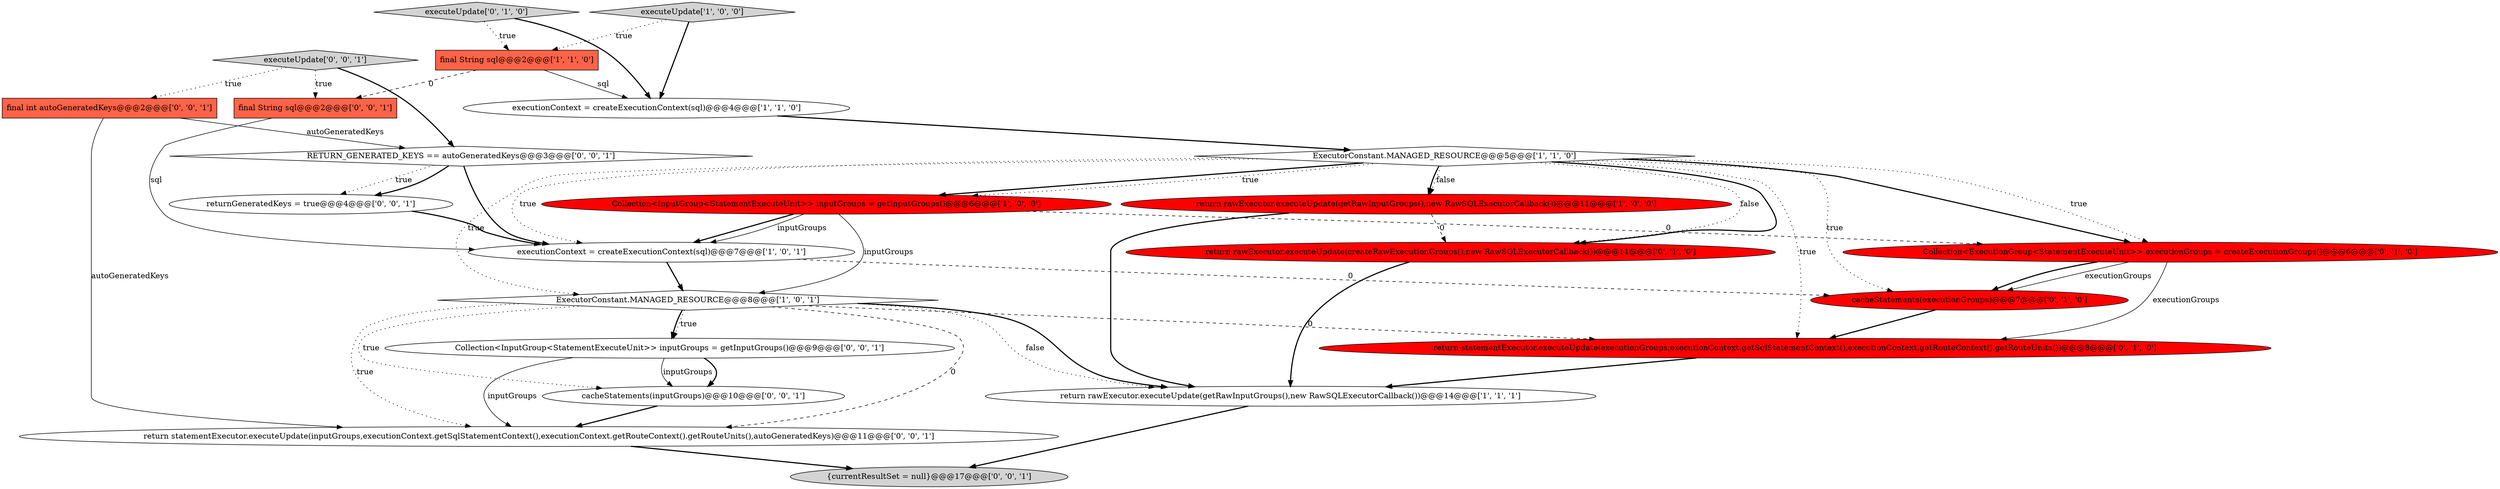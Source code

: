 digraph {
6 [style = filled, label = "final String sql@@@2@@@['1', '1', '0']", fillcolor = tomato, shape = box image = "AAA0AAABBB1BBB"];
20 [style = filled, label = "final int autoGeneratedKeys@@@2@@@['0', '0', '1']", fillcolor = tomato, shape = box image = "AAA0AAABBB3BBB"];
1 [style = filled, label = "return rawExecutor.executeUpdate(getRawInputGroups(),new RawSQLExecutorCallback())@@@11@@@['1', '0', '0']", fillcolor = red, shape = ellipse image = "AAA1AAABBB1BBB"];
13 [style = filled, label = "executeUpdate['0', '1', '0']", fillcolor = lightgray, shape = diamond image = "AAA0AAABBB2BBB"];
8 [style = filled, label = "return rawExecutor.executeUpdate(getRawInputGroups(),new RawSQLExecutorCallback())@@@14@@@['1', '1', '1']", fillcolor = white, shape = ellipse image = "AAA0AAABBB1BBB"];
14 [style = filled, label = "returnGeneratedKeys = true@@@4@@@['0', '0', '1']", fillcolor = white, shape = ellipse image = "AAA0AAABBB3BBB"];
22 [style = filled, label = "final String sql@@@2@@@['0', '0', '1']", fillcolor = tomato, shape = box image = "AAA0AAABBB3BBB"];
3 [style = filled, label = "ExecutorConstant.MANAGED_RESOURCE@@@5@@@['1', '1', '0']", fillcolor = white, shape = diamond image = "AAA0AAABBB1BBB"];
21 [style = filled, label = "{currentResultSet = null}@@@17@@@['0', '0', '1']", fillcolor = lightgray, shape = ellipse image = "AAA0AAABBB3BBB"];
5 [style = filled, label = "executeUpdate['1', '0', '0']", fillcolor = lightgray, shape = diamond image = "AAA0AAABBB1BBB"];
16 [style = filled, label = "RETURN_GENERATED_KEYS == autoGeneratedKeys@@@3@@@['0', '0', '1']", fillcolor = white, shape = diamond image = "AAA0AAABBB3BBB"];
7 [style = filled, label = "ExecutorConstant.MANAGED_RESOURCE@@@8@@@['1', '0', '1']", fillcolor = white, shape = diamond image = "AAA0AAABBB1BBB"];
18 [style = filled, label = "Collection<InputGroup<StatementExecuteUnit>> inputGroups = getInputGroups()@@@9@@@['0', '0', '1']", fillcolor = white, shape = ellipse image = "AAA0AAABBB3BBB"];
9 [style = filled, label = "return rawExecutor.executeUpdate(createRawExecutionGroups(),new RawSQLExecutorCallback())@@@11@@@['0', '1', '0']", fillcolor = red, shape = ellipse image = "AAA1AAABBB2BBB"];
17 [style = filled, label = "return statementExecutor.executeUpdate(inputGroups,executionContext.getSqlStatementContext(),executionContext.getRouteContext().getRouteUnits(),autoGeneratedKeys)@@@11@@@['0', '0', '1']", fillcolor = white, shape = ellipse image = "AAA0AAABBB3BBB"];
12 [style = filled, label = "return statementExecutor.executeUpdate(executionGroups,executionContext.getSqlStatementContext(),executionContext.getRouteContext().getRouteUnits())@@@8@@@['0', '1', '0']", fillcolor = red, shape = ellipse image = "AAA1AAABBB2BBB"];
10 [style = filled, label = "cacheStatements(executionGroups)@@@7@@@['0', '1', '0']", fillcolor = red, shape = ellipse image = "AAA1AAABBB2BBB"];
11 [style = filled, label = "Collection<ExecutionGroup<StatementExecuteUnit>> executionGroups = createExecutionGroups()@@@6@@@['0', '1', '0']", fillcolor = red, shape = ellipse image = "AAA1AAABBB2BBB"];
4 [style = filled, label = "executionContext = createExecutionContext(sql)@@@7@@@['1', '0', '1']", fillcolor = white, shape = ellipse image = "AAA0AAABBB1BBB"];
2 [style = filled, label = "Collection<InputGroup<StatementExecuteUnit>> inputGroups = getInputGroups()@@@6@@@['1', '0', '0']", fillcolor = red, shape = ellipse image = "AAA1AAABBB1BBB"];
0 [style = filled, label = "executionContext = createExecutionContext(sql)@@@4@@@['1', '1', '0']", fillcolor = white, shape = ellipse image = "AAA0AAABBB1BBB"];
15 [style = filled, label = "cacheStatements(inputGroups)@@@10@@@['0', '0', '1']", fillcolor = white, shape = ellipse image = "AAA0AAABBB3BBB"];
19 [style = filled, label = "executeUpdate['0', '0', '1']", fillcolor = lightgray, shape = diamond image = "AAA0AAABBB3BBB"];
0->3 [style = bold, label=""];
11->10 [style = solid, label="executionGroups"];
3->11 [style = dotted, label="true"];
13->6 [style = dotted, label="true"];
3->7 [style = dotted, label="true"];
3->9 [style = dotted, label="false"];
1->8 [style = bold, label=""];
3->1 [style = bold, label=""];
7->17 [style = dashed, label="0"];
19->20 [style = dotted, label="true"];
20->17 [style = solid, label="autoGeneratedKeys"];
3->10 [style = dotted, label="true"];
18->15 [style = bold, label=""];
3->11 [style = bold, label=""];
5->6 [style = dotted, label="true"];
3->4 [style = dotted, label="true"];
1->9 [style = dashed, label="0"];
7->8 [style = bold, label=""];
9->8 [style = bold, label=""];
2->4 [style = bold, label=""];
7->15 [style = dotted, label="true"];
20->16 [style = solid, label="autoGeneratedKeys"];
4->7 [style = bold, label=""];
6->22 [style = dashed, label="0"];
6->0 [style = solid, label="sql"];
19->16 [style = bold, label=""];
3->9 [style = bold, label=""];
15->17 [style = bold, label=""];
18->17 [style = solid, label="inputGroups"];
3->2 [style = bold, label=""];
2->7 [style = solid, label="inputGroups"];
5->0 [style = bold, label=""];
11->10 [style = bold, label=""];
10->12 [style = bold, label=""];
12->8 [style = bold, label=""];
3->12 [style = dotted, label="true"];
7->8 [style = dotted, label="false"];
16->14 [style = dotted, label="true"];
19->22 [style = dotted, label="true"];
7->18 [style = dotted, label="true"];
7->18 [style = bold, label=""];
8->21 [style = bold, label=""];
7->12 [style = dashed, label="0"];
16->14 [style = bold, label=""];
2->11 [style = dashed, label="0"];
2->4 [style = solid, label="inputGroups"];
22->4 [style = solid, label="sql"];
16->4 [style = bold, label=""];
11->12 [style = solid, label="executionGroups"];
4->10 [style = dashed, label="0"];
3->1 [style = dotted, label="false"];
7->17 [style = dotted, label="true"];
17->21 [style = bold, label=""];
18->15 [style = solid, label="inputGroups"];
3->2 [style = dotted, label="true"];
13->0 [style = bold, label=""];
14->4 [style = bold, label=""];
}
